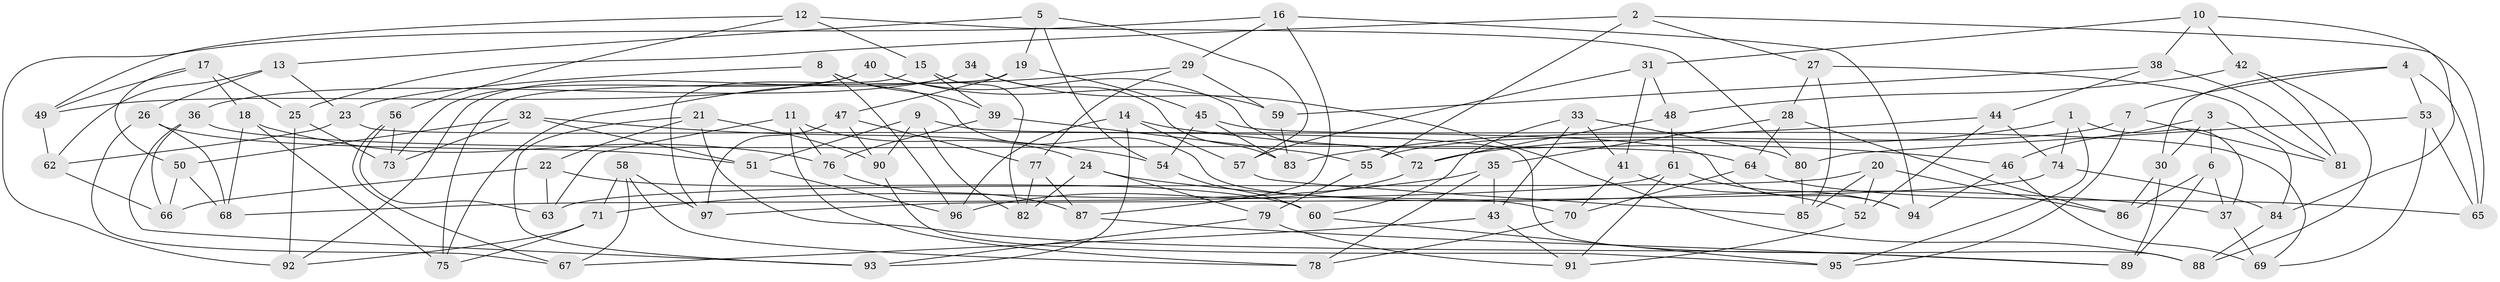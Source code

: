 // coarse degree distribution, {3: 0.1724137931034483, 6: 0.20689655172413793, 4: 0.2413793103448276, 5: 0.13793103448275862, 7: 0.034482758620689655, 10: 0.06896551724137931, 11: 0.034482758620689655, 8: 0.034482758620689655, 9: 0.034482758620689655, 12: 0.034482758620689655}
// Generated by graph-tools (version 1.1) at 2025/03/03/04/25 22:03:12]
// undirected, 97 vertices, 194 edges
graph export_dot {
graph [start="1"]
  node [color=gray90,style=filled];
  1;
  2;
  3;
  4;
  5;
  6;
  7;
  8;
  9;
  10;
  11;
  12;
  13;
  14;
  15;
  16;
  17;
  18;
  19;
  20;
  21;
  22;
  23;
  24;
  25;
  26;
  27;
  28;
  29;
  30;
  31;
  32;
  33;
  34;
  35;
  36;
  37;
  38;
  39;
  40;
  41;
  42;
  43;
  44;
  45;
  46;
  47;
  48;
  49;
  50;
  51;
  52;
  53;
  54;
  55;
  56;
  57;
  58;
  59;
  60;
  61;
  62;
  63;
  64;
  65;
  66;
  67;
  68;
  69;
  70;
  71;
  72;
  73;
  74;
  75;
  76;
  77;
  78;
  79;
  80;
  81;
  82;
  83;
  84;
  85;
  86;
  87;
  88;
  89;
  90;
  91;
  92;
  93;
  94;
  95;
  96;
  97;
  1 -- 37;
  1 -- 72;
  1 -- 95;
  1 -- 74;
  2 -- 55;
  2 -- 25;
  2 -- 27;
  2 -- 65;
  3 -- 84;
  3 -- 46;
  3 -- 30;
  3 -- 6;
  4 -- 65;
  4 -- 7;
  4 -- 30;
  4 -- 53;
  5 -- 54;
  5 -- 13;
  5 -- 57;
  5 -- 19;
  6 -- 37;
  6 -- 86;
  6 -- 89;
  7 -- 55;
  7 -- 95;
  7 -- 81;
  8 -- 39;
  8 -- 96;
  8 -- 70;
  8 -- 23;
  9 -- 90;
  9 -- 82;
  9 -- 94;
  9 -- 51;
  10 -- 42;
  10 -- 84;
  10 -- 38;
  10 -- 31;
  11 -- 63;
  11 -- 24;
  11 -- 76;
  11 -- 78;
  12 -- 49;
  12 -- 15;
  12 -- 56;
  12 -- 80;
  13 -- 23;
  13 -- 26;
  13 -- 62;
  14 -- 96;
  14 -- 57;
  14 -- 46;
  14 -- 93;
  15 -- 39;
  15 -- 97;
  15 -- 82;
  16 -- 29;
  16 -- 92;
  16 -- 87;
  16 -- 94;
  17 -- 18;
  17 -- 25;
  17 -- 50;
  17 -- 49;
  18 -- 68;
  18 -- 76;
  18 -- 75;
  19 -- 75;
  19 -- 47;
  19 -- 45;
  20 -- 52;
  20 -- 85;
  20 -- 63;
  20 -- 86;
  21 -- 93;
  21 -- 89;
  21 -- 90;
  21 -- 22;
  22 -- 66;
  22 -- 60;
  22 -- 63;
  23 -- 62;
  23 -- 88;
  24 -- 37;
  24 -- 79;
  24 -- 82;
  25 -- 92;
  25 -- 73;
  26 -- 67;
  26 -- 51;
  26 -- 68;
  27 -- 81;
  27 -- 85;
  27 -- 28;
  28 -- 86;
  28 -- 64;
  28 -- 35;
  29 -- 75;
  29 -- 59;
  29 -- 77;
  30 -- 89;
  30 -- 86;
  31 -- 41;
  31 -- 57;
  31 -- 48;
  32 -- 54;
  32 -- 50;
  32 -- 73;
  32 -- 51;
  33 -- 41;
  33 -- 60;
  33 -- 43;
  33 -- 80;
  34 -- 88;
  34 -- 83;
  34 -- 36;
  34 -- 92;
  35 -- 71;
  35 -- 43;
  35 -- 78;
  36 -- 64;
  36 -- 66;
  36 -- 93;
  37 -- 69;
  38 -- 81;
  38 -- 44;
  38 -- 59;
  39 -- 76;
  39 -- 55;
  40 -- 49;
  40 -- 73;
  40 -- 59;
  40 -- 72;
  41 -- 52;
  41 -- 70;
  42 -- 88;
  42 -- 48;
  42 -- 81;
  43 -- 67;
  43 -- 91;
  44 -- 52;
  44 -- 74;
  44 -- 83;
  45 -- 69;
  45 -- 54;
  45 -- 83;
  46 -- 69;
  46 -- 94;
  47 -- 97;
  47 -- 77;
  47 -- 90;
  48 -- 72;
  48 -- 61;
  49 -- 62;
  50 -- 68;
  50 -- 66;
  51 -- 96;
  52 -- 91;
  53 -- 65;
  53 -- 80;
  53 -- 69;
  54 -- 60;
  55 -- 79;
  56 -- 63;
  56 -- 67;
  56 -- 73;
  57 -- 85;
  58 -- 97;
  58 -- 71;
  58 -- 67;
  58 -- 78;
  59 -- 83;
  60 -- 95;
  61 -- 94;
  61 -- 68;
  61 -- 91;
  62 -- 66;
  64 -- 70;
  64 -- 65;
  70 -- 78;
  71 -- 92;
  71 -- 75;
  72 -- 96;
  74 -- 84;
  74 -- 97;
  76 -- 87;
  77 -- 82;
  77 -- 87;
  79 -- 91;
  79 -- 93;
  80 -- 85;
  84 -- 88;
  87 -- 89;
  90 -- 95;
}

